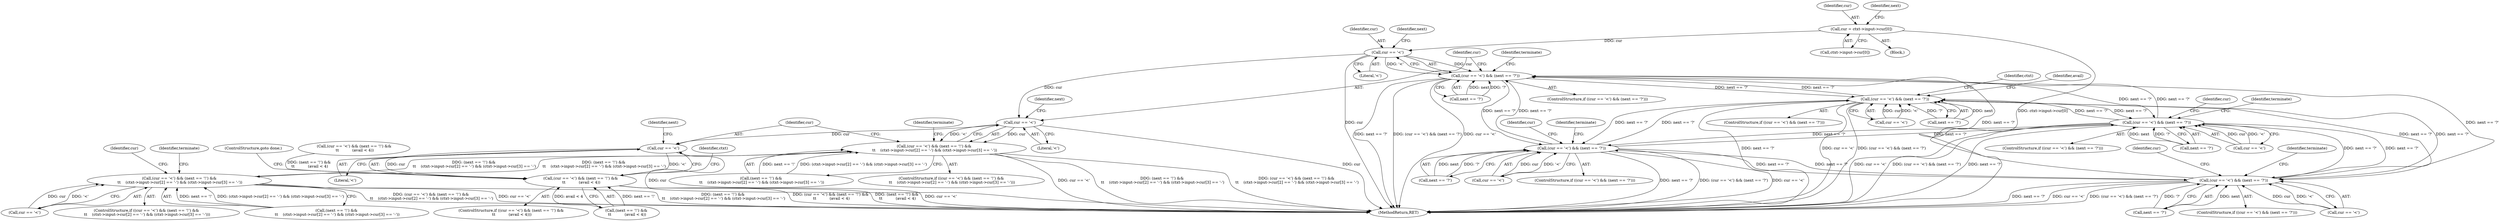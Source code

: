 digraph "0_Chrome_d0947db40187f4708c58e64cbd6013faf9eddeed_37@array" {
"1002701" [label="(Call,cur = ctxt->input->cur[0])"];
"1002721" [label="(Call,cur == '<')"];
"1002720" [label="(Call,(cur == '<') && (next == '?'))"];
"1000609" [label="(Call,(cur == '<') && (next == '?'))"];
"1001310" [label="(Call,(cur == '<') && (next == '?'))"];
"1002118" [label="(Call,(cur == '<') && (next == '?'))"];
"1002509" [label="(Call,(cur == '<') && (next == '?'))"];
"1002760" [label="(Call,cur == '<')"];
"1002759" [label="(Call,(cur == '<') && (next == '!') &&\n \t\t    (ctxt->input->cur[2] == '-') && (ctxt->input->cur[3] == '-'))"];
"1002543" [label="(Call,(cur == '<') && (next == '!') &&\n \t\t    (ctxt->input->cur[2] == '-') && (ctxt->input->cur[3] == '-'))"];
"1002819" [label="(Call,cur == '<')"];
"1002818" [label="(Call,(cur == '<') && (next == '!') &&\n \t\t           (avail < 4))"];
"1002543" [label="(Call,(cur == '<') && (next == '!') &&\n \t\t    (ctxt->input->cur[2] == '-') && (ctxt->input->cur[3] == '-'))"];
"1002817" [label="(ControlStructure,if ((cur == '<') && (next == '!') &&\n \t\t           (avail < 4)))"];
"1002719" [label="(ControlStructure,if ((cur == '<') && (next == '?')))"];
"1002122" [label="(Call,next == '?')"];
"1002604" [label="(Identifier,cur)"];
"1002819" [label="(Call,cur == '<')"];
"1002547" [label="(Call,(next == '!') &&\n \t\t    (ctxt->input->cur[2] == '-') && (ctxt->input->cur[3] == '-'))"];
"1002544" [label="(Call,cur == '<')"];
"1002119" [label="(Call,cur == '<')"];
"1002510" [label="(Call,cur == '<')"];
"1002159" [label="(Identifier,cur)"];
"1002834" [label="(Identifier,ctxt)"];
"1003423" [label="(MethodReturn,RET)"];
"1000610" [label="(Call,cur == '<')"];
"1002513" [label="(Call,next == '?')"];
"1002574" [label="(Identifier,terminate)"];
"1002702" [label="(Identifier,cur)"];
"1002723" [label="(Literal,'<')"];
"1002761" [label="(Identifier,cur)"];
"1002703" [label="(Call,ctxt->input->cur[0])"];
"1002720" [label="(Call,(cur == '<') && (next == '?'))"];
"1002822" [label="(Call,(next == '!') &&\n \t\t           (avail < 4))"];
"1002820" [label="(Identifier,cur)"];
"1000814" [label="(Identifier,ctxt)"];
"1002818" [label="(Call,(cur == '<') && (next == '!') &&\n \t\t           (avail < 4))"];
"1002711" [label="(Identifier,next)"];
"1002731" [label="(Identifier,terminate)"];
"1002542" [label="(ControlStructure,if ((cur == '<') && (next == '!') &&\n \t\t    (ctxt->input->cur[2] == '-') && (ctxt->input->cur[3] == '-')))"];
"1001310" [label="(Call,(cur == '<') && (next == '?'))"];
"1002545" [label="(Identifier,cur)"];
"1002760" [label="(Call,cur == '<')"];
"1002790" [label="(Identifier,terminate)"];
"1002129" [label="(Identifier,terminate)"];
"1000619" [label="(Identifier,avail)"];
"1000609" [label="(Call,(cur == '<') && (next == '?'))"];
"1002724" [label="(Call,next == '?')"];
"1002763" [label="(Call,(next == '!') &&\n \t\t    (ctxt->input->cur[2] == '-') && (ctxt->input->cur[3] == '-'))"];
"1000485" [label="(Block,)"];
"1002520" [label="(Identifier,terminate)"];
"1002508" [label="(ControlStructure,if ((cur == '<') && (next == '?')))"];
"1001314" [label="(Call,next == '?')"];
"1002701" [label="(Call,cur = ctxt->input->cur[0])"];
"1002824" [label="(Identifier,next)"];
"1002117" [label="(ControlStructure,if ((cur == '<') && (next == '?')))"];
"1002118" [label="(Call,(cur == '<') && (next == '?'))"];
"1002830" [label="(ControlStructure,goto done;)"];
"1001311" [label="(Call,cur == '<')"];
"1001336" [label="(Identifier,cur)"];
"1002821" [label="(Literal,'<')"];
"1002758" [label="(ControlStructure,if ((cur == '<') && (next == '!') &&\n \t\t    (ctxt->input->cur[2] == '-') && (ctxt->input->cur[3] == '-')))"];
"1002725" [label="(Identifier,next)"];
"1002722" [label="(Identifier,cur)"];
"1002721" [label="(Call,cur == '<')"];
"1001309" [label="(ControlStructure,if ((cur == '<') && (next == '?')))"];
"1002762" [label="(Literal,'<')"];
"1000613" [label="(Call,next == '?')"];
"1002602" [label="(Call,(cur == '<') && (next == '!') &&\n \t\t           (avail < 4))"];
"1002759" [label="(Call,(cur == '<') && (next == '!') &&\n \t\t    (ctxt->input->cur[2] == '-') && (ctxt->input->cur[3] == '-'))"];
"1002765" [label="(Identifier,next)"];
"1000608" [label="(ControlStructure,if ((cur == '<') && (next == '?')))"];
"1002509" [label="(Call,(cur == '<') && (next == '?'))"];
"1001321" [label="(Identifier,terminate)"];
"1002701" -> "1000485"  [label="AST: "];
"1002701" -> "1002703"  [label="CFG: "];
"1002702" -> "1002701"  [label="AST: "];
"1002703" -> "1002701"  [label="AST: "];
"1002711" -> "1002701"  [label="CFG: "];
"1002701" -> "1003423"  [label="DDG: ctxt->input->cur[0]"];
"1002701" -> "1002721"  [label="DDG: cur"];
"1002721" -> "1002720"  [label="AST: "];
"1002721" -> "1002723"  [label="CFG: "];
"1002722" -> "1002721"  [label="AST: "];
"1002723" -> "1002721"  [label="AST: "];
"1002725" -> "1002721"  [label="CFG: "];
"1002720" -> "1002721"  [label="CFG: "];
"1002721" -> "1003423"  [label="DDG: cur"];
"1002721" -> "1002720"  [label="DDG: cur"];
"1002721" -> "1002720"  [label="DDG: '<'"];
"1002721" -> "1002760"  [label="DDG: cur"];
"1002720" -> "1002719"  [label="AST: "];
"1002720" -> "1002724"  [label="CFG: "];
"1002724" -> "1002720"  [label="AST: "];
"1002731" -> "1002720"  [label="CFG: "];
"1002761" -> "1002720"  [label="CFG: "];
"1002720" -> "1003423"  [label="DDG: next == '?'"];
"1002720" -> "1003423"  [label="DDG: (cur == '<') && (next == '?')"];
"1002720" -> "1003423"  [label="DDG: cur == '<'"];
"1002720" -> "1000609"  [label="DDG: next == '?'"];
"1002720" -> "1001310"  [label="DDG: next == '?'"];
"1002720" -> "1002118"  [label="DDG: next == '?'"];
"1002720" -> "1002509"  [label="DDG: next == '?'"];
"1002724" -> "1002720"  [label="DDG: next"];
"1002724" -> "1002720"  [label="DDG: '?'"];
"1002118" -> "1002720"  [label="DDG: next == '?'"];
"1000609" -> "1002720"  [label="DDG: next == '?'"];
"1001310" -> "1002720"  [label="DDG: next == '?'"];
"1002509" -> "1002720"  [label="DDG: next == '?'"];
"1000609" -> "1000608"  [label="AST: "];
"1000609" -> "1000610"  [label="CFG: "];
"1000609" -> "1000613"  [label="CFG: "];
"1000610" -> "1000609"  [label="AST: "];
"1000613" -> "1000609"  [label="AST: "];
"1000619" -> "1000609"  [label="CFG: "];
"1000814" -> "1000609"  [label="CFG: "];
"1000609" -> "1003423"  [label="DDG: next == '?'"];
"1000609" -> "1003423"  [label="DDG: cur == '<'"];
"1000609" -> "1003423"  [label="DDG: (cur == '<') && (next == '?')"];
"1000610" -> "1000609"  [label="DDG: cur"];
"1000610" -> "1000609"  [label="DDG: '<'"];
"1000613" -> "1000609"  [label="DDG: next"];
"1000613" -> "1000609"  [label="DDG: '?'"];
"1002118" -> "1000609"  [label="DDG: next == '?'"];
"1001310" -> "1000609"  [label="DDG: next == '?'"];
"1002509" -> "1000609"  [label="DDG: next == '?'"];
"1000609" -> "1001310"  [label="DDG: next == '?'"];
"1000609" -> "1002118"  [label="DDG: next == '?'"];
"1000609" -> "1002509"  [label="DDG: next == '?'"];
"1001310" -> "1001309"  [label="AST: "];
"1001310" -> "1001311"  [label="CFG: "];
"1001310" -> "1001314"  [label="CFG: "];
"1001311" -> "1001310"  [label="AST: "];
"1001314" -> "1001310"  [label="AST: "];
"1001321" -> "1001310"  [label="CFG: "];
"1001336" -> "1001310"  [label="CFG: "];
"1001310" -> "1003423"  [label="DDG: cur == '<'"];
"1001310" -> "1003423"  [label="DDG: (cur == '<') && (next == '?')"];
"1001310" -> "1003423"  [label="DDG: next == '?'"];
"1001311" -> "1001310"  [label="DDG: cur"];
"1001311" -> "1001310"  [label="DDG: '<'"];
"1001314" -> "1001310"  [label="DDG: next"];
"1001314" -> "1001310"  [label="DDG: '?'"];
"1002118" -> "1001310"  [label="DDG: next == '?'"];
"1002509" -> "1001310"  [label="DDG: next == '?'"];
"1001310" -> "1002118"  [label="DDG: next == '?'"];
"1001310" -> "1002509"  [label="DDG: next == '?'"];
"1002118" -> "1002117"  [label="AST: "];
"1002118" -> "1002119"  [label="CFG: "];
"1002118" -> "1002122"  [label="CFG: "];
"1002119" -> "1002118"  [label="AST: "];
"1002122" -> "1002118"  [label="AST: "];
"1002129" -> "1002118"  [label="CFG: "];
"1002159" -> "1002118"  [label="CFG: "];
"1002118" -> "1003423"  [label="DDG: next == '?'"];
"1002118" -> "1003423"  [label="DDG: (cur == '<') && (next == '?')"];
"1002118" -> "1003423"  [label="DDG: cur == '<'"];
"1002119" -> "1002118"  [label="DDG: cur"];
"1002119" -> "1002118"  [label="DDG: '<'"];
"1002122" -> "1002118"  [label="DDG: next"];
"1002122" -> "1002118"  [label="DDG: '?'"];
"1002509" -> "1002118"  [label="DDG: next == '?'"];
"1002118" -> "1002509"  [label="DDG: next == '?'"];
"1002509" -> "1002508"  [label="AST: "];
"1002509" -> "1002510"  [label="CFG: "];
"1002509" -> "1002513"  [label="CFG: "];
"1002510" -> "1002509"  [label="AST: "];
"1002513" -> "1002509"  [label="AST: "];
"1002520" -> "1002509"  [label="CFG: "];
"1002545" -> "1002509"  [label="CFG: "];
"1002509" -> "1003423"  [label="DDG: cur == '<'"];
"1002509" -> "1003423"  [label="DDG: (cur == '<') && (next == '?')"];
"1002509" -> "1003423"  [label="DDG: next == '?'"];
"1002510" -> "1002509"  [label="DDG: cur"];
"1002510" -> "1002509"  [label="DDG: '<'"];
"1002513" -> "1002509"  [label="DDG: next"];
"1002513" -> "1002509"  [label="DDG: '?'"];
"1002760" -> "1002759"  [label="AST: "];
"1002760" -> "1002762"  [label="CFG: "];
"1002761" -> "1002760"  [label="AST: "];
"1002762" -> "1002760"  [label="AST: "];
"1002765" -> "1002760"  [label="CFG: "];
"1002759" -> "1002760"  [label="CFG: "];
"1002760" -> "1003423"  [label="DDG: cur"];
"1002760" -> "1002759"  [label="DDG: cur"];
"1002760" -> "1002759"  [label="DDG: '<'"];
"1002760" -> "1002819"  [label="DDG: cur"];
"1002759" -> "1002758"  [label="AST: "];
"1002759" -> "1002763"  [label="CFG: "];
"1002763" -> "1002759"  [label="AST: "];
"1002790" -> "1002759"  [label="CFG: "];
"1002820" -> "1002759"  [label="CFG: "];
"1002759" -> "1003423"  [label="DDG: cur == '<'"];
"1002759" -> "1003423"  [label="DDG: (next == '!') &&\n \t\t    (ctxt->input->cur[2] == '-') && (ctxt->input->cur[3] == '-')"];
"1002759" -> "1003423"  [label="DDG: (cur == '<') && (next == '!') &&\n \t\t    (ctxt->input->cur[2] == '-') && (ctxt->input->cur[3] == '-')"];
"1002759" -> "1002543"  [label="DDG: (next == '!') &&\n \t\t    (ctxt->input->cur[2] == '-') && (ctxt->input->cur[3] == '-')"];
"1002543" -> "1002759"  [label="DDG: (next == '!') &&\n \t\t    (ctxt->input->cur[2] == '-') && (ctxt->input->cur[3] == '-')"];
"1002763" -> "1002759"  [label="DDG: next == '!'"];
"1002763" -> "1002759"  [label="DDG: (ctxt->input->cur[2] == '-') && (ctxt->input->cur[3] == '-')"];
"1002543" -> "1002542"  [label="AST: "];
"1002543" -> "1002544"  [label="CFG: "];
"1002543" -> "1002547"  [label="CFG: "];
"1002544" -> "1002543"  [label="AST: "];
"1002547" -> "1002543"  [label="AST: "];
"1002574" -> "1002543"  [label="CFG: "];
"1002604" -> "1002543"  [label="CFG: "];
"1002543" -> "1003423"  [label="DDG: (cur == '<') && (next == '!') &&\n \t\t    (ctxt->input->cur[2] == '-') && (ctxt->input->cur[3] == '-')"];
"1002543" -> "1003423"  [label="DDG: cur == '<'"];
"1002543" -> "1003423"  [label="DDG: (next == '!') &&\n \t\t    (ctxt->input->cur[2] == '-') && (ctxt->input->cur[3] == '-')"];
"1002544" -> "1002543"  [label="DDG: cur"];
"1002544" -> "1002543"  [label="DDG: '<'"];
"1002547" -> "1002543"  [label="DDG: next == '!'"];
"1002547" -> "1002543"  [label="DDG: (ctxt->input->cur[2] == '-') && (ctxt->input->cur[3] == '-')"];
"1002819" -> "1002818"  [label="AST: "];
"1002819" -> "1002821"  [label="CFG: "];
"1002820" -> "1002819"  [label="AST: "];
"1002821" -> "1002819"  [label="AST: "];
"1002824" -> "1002819"  [label="CFG: "];
"1002818" -> "1002819"  [label="CFG: "];
"1002819" -> "1003423"  [label="DDG: cur"];
"1002819" -> "1002818"  [label="DDG: cur"];
"1002819" -> "1002818"  [label="DDG: '<'"];
"1002818" -> "1002817"  [label="AST: "];
"1002818" -> "1002822"  [label="CFG: "];
"1002822" -> "1002818"  [label="AST: "];
"1002830" -> "1002818"  [label="CFG: "];
"1002834" -> "1002818"  [label="CFG: "];
"1002818" -> "1003423"  [label="DDG: (cur == '<') && (next == '!') &&\n \t\t           (avail < 4)"];
"1002818" -> "1003423"  [label="DDG: (next == '!') &&\n \t\t           (avail < 4)"];
"1002818" -> "1003423"  [label="DDG: cur == '<'"];
"1002602" -> "1002818"  [label="DDG: (next == '!') &&\n \t\t           (avail < 4)"];
"1002822" -> "1002818"  [label="DDG: next == '!'"];
"1002822" -> "1002818"  [label="DDG: avail < 4"];
}
